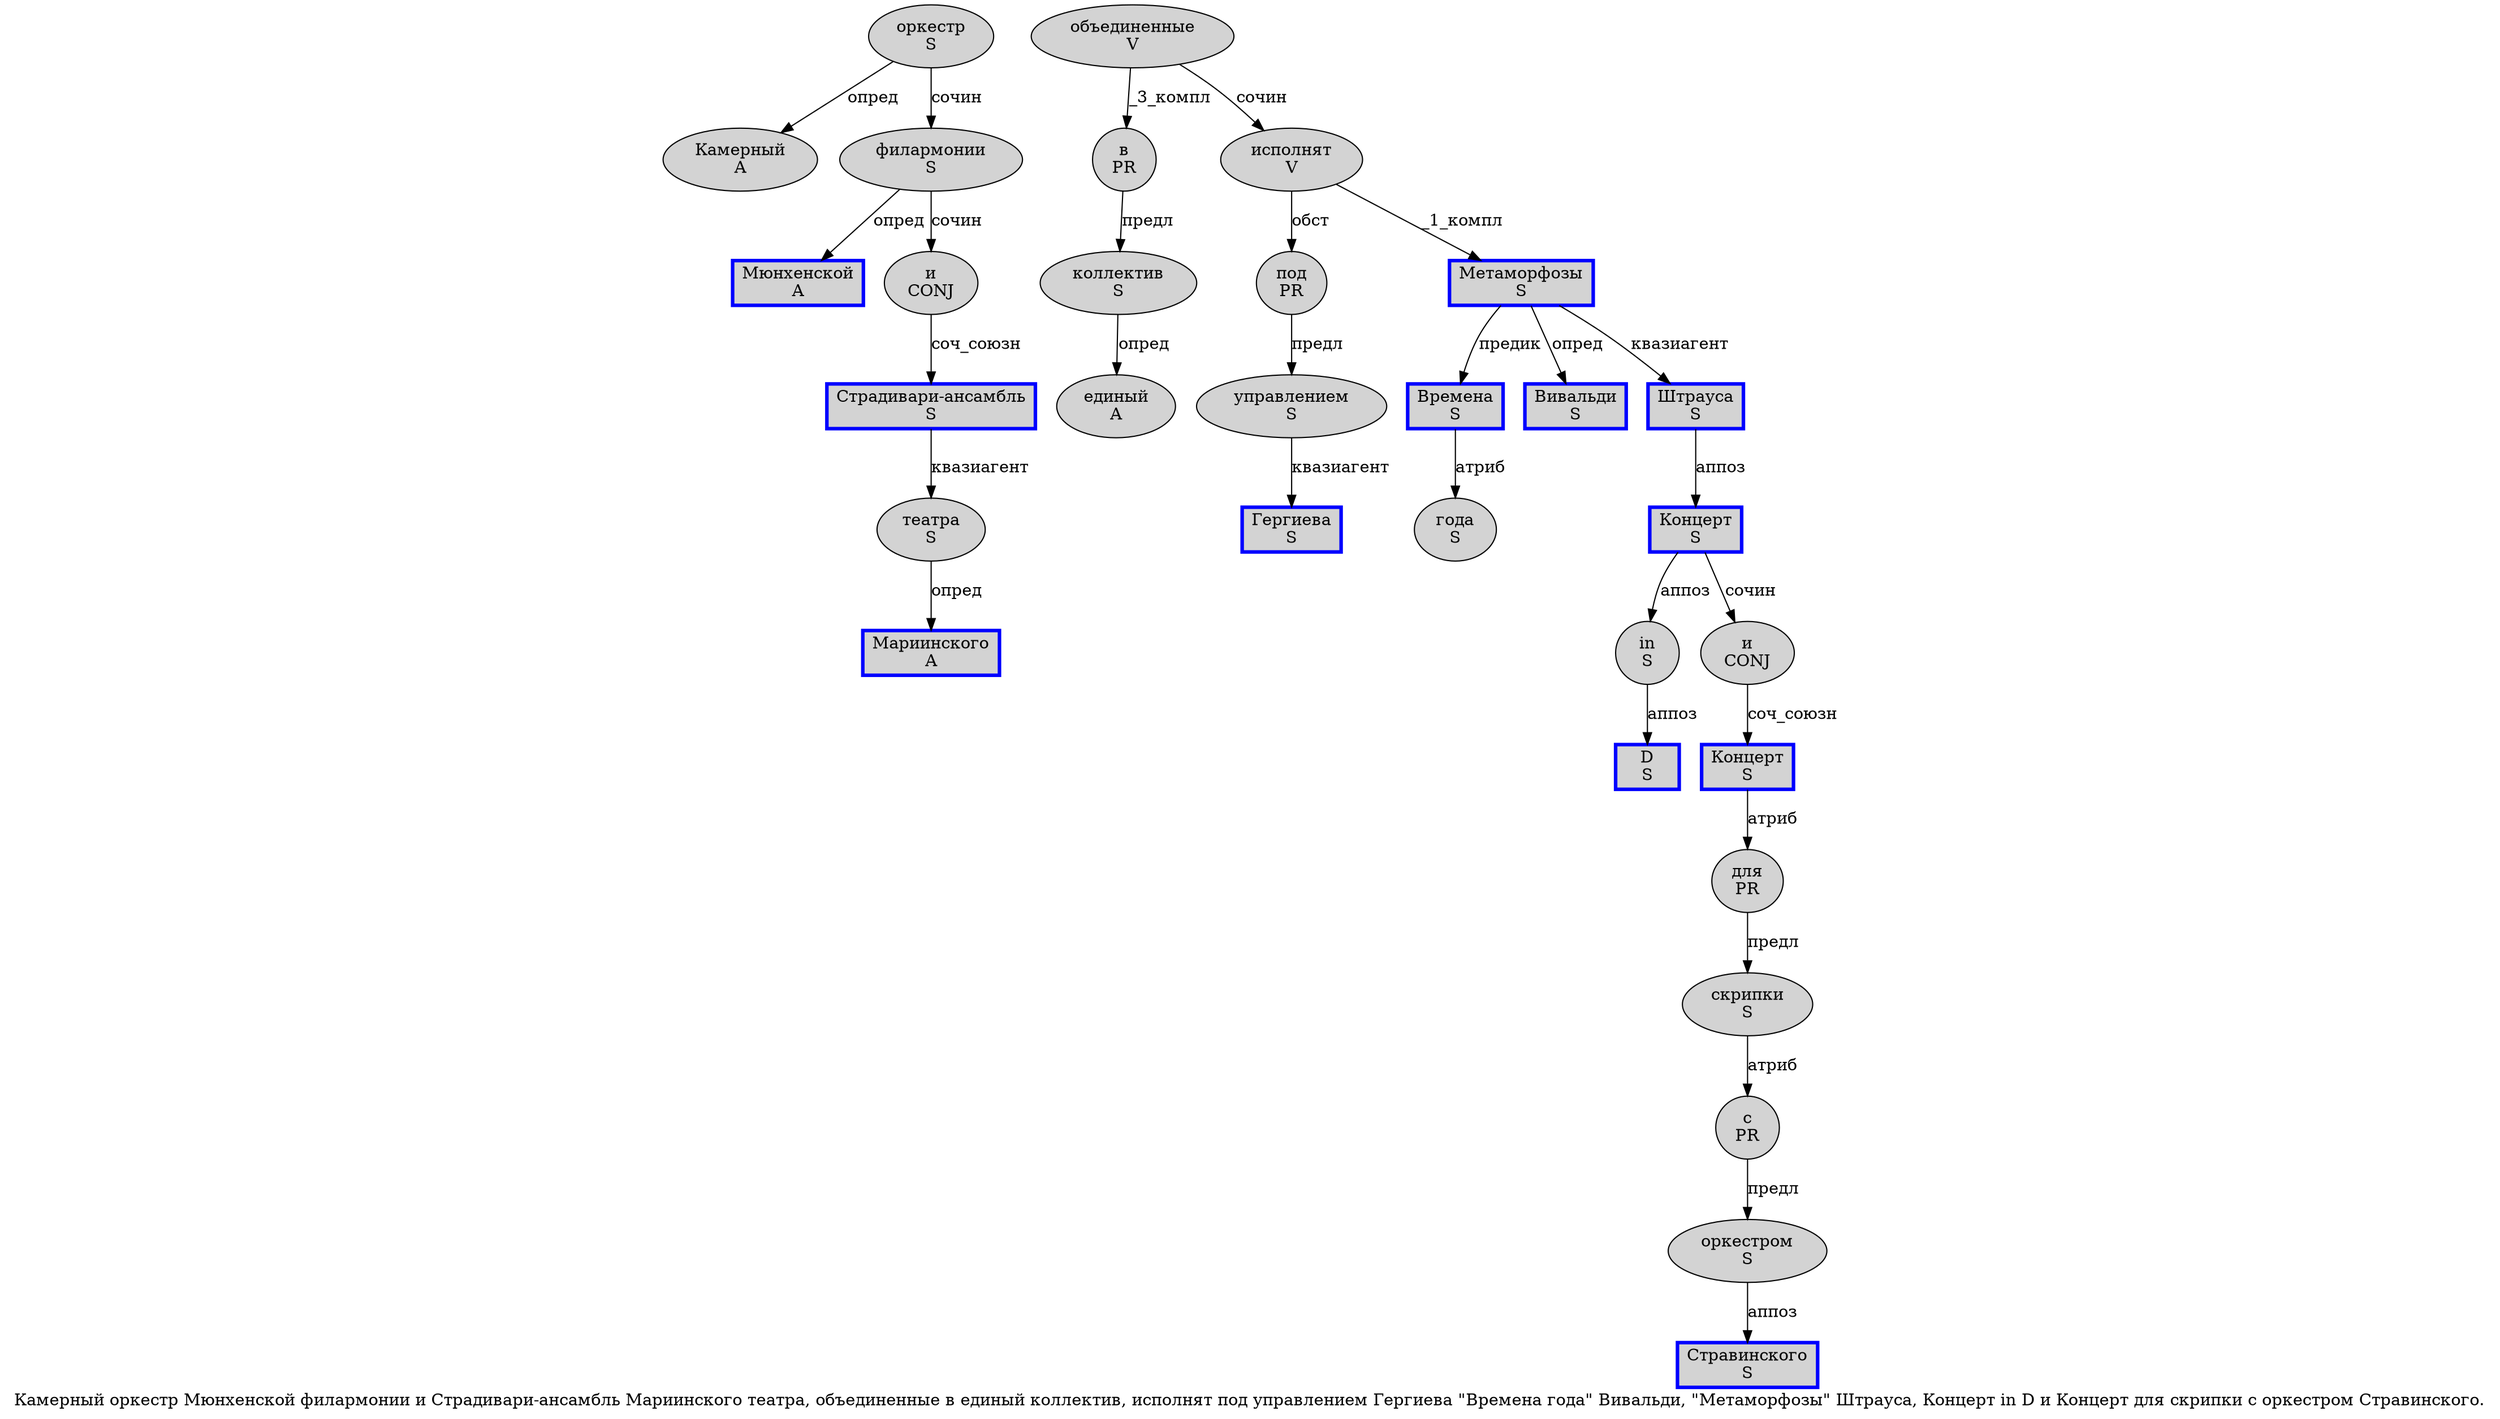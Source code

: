 digraph SENTENCE_994 {
	graph [label="Камерный оркестр Мюнхенской филармонии и Страдивари-ансамбль Мариинского театра, объединенные в единый коллектив, исполнят под управлением Гергиева \"Времена года\" Вивальди, \"Метаморфозы\" Штрауса, Концерт in D и Концерт для скрипки с оркестром Стравинского."]
	node [style=filled]
		0 [label="Камерный
A" color="" fillcolor=lightgray penwidth=1 shape=ellipse]
		1 [label="оркестр
S" color="" fillcolor=lightgray penwidth=1 shape=ellipse]
		2 [label="Мюнхенской
A" color=blue fillcolor=lightgray penwidth=3 shape=box]
		3 [label="филармонии
S" color="" fillcolor=lightgray penwidth=1 shape=ellipse]
		4 [label="и
CONJ" color="" fillcolor=lightgray penwidth=1 shape=ellipse]
		5 [label="Страдивари-ансамбль
S" color=blue fillcolor=lightgray penwidth=3 shape=box]
		6 [label="Мариинского
A" color=blue fillcolor=lightgray penwidth=3 shape=box]
		7 [label="театра
S" color="" fillcolor=lightgray penwidth=1 shape=ellipse]
		9 [label="объединенные
V" color="" fillcolor=lightgray penwidth=1 shape=ellipse]
		10 [label="в
PR" color="" fillcolor=lightgray penwidth=1 shape=ellipse]
		11 [label="единый
A" color="" fillcolor=lightgray penwidth=1 shape=ellipse]
		12 [label="коллектив
S" color="" fillcolor=lightgray penwidth=1 shape=ellipse]
		14 [label="исполнят
V" color="" fillcolor=lightgray penwidth=1 shape=ellipse]
		15 [label="под
PR" color="" fillcolor=lightgray penwidth=1 shape=ellipse]
		16 [label="управлением
S" color="" fillcolor=lightgray penwidth=1 shape=ellipse]
		17 [label="Гергиева
S" color=blue fillcolor=lightgray penwidth=3 shape=box]
		19 [label="Времена
S" color=blue fillcolor=lightgray penwidth=3 shape=box]
		20 [label="года
S" color="" fillcolor=lightgray penwidth=1 shape=ellipse]
		22 [label="Вивальди
S" color=blue fillcolor=lightgray penwidth=3 shape=box]
		25 [label="Метаморфозы
S" color=blue fillcolor=lightgray penwidth=3 shape=box]
		27 [label="Штрауса
S" color=blue fillcolor=lightgray penwidth=3 shape=box]
		29 [label="Концерт
S" color=blue fillcolor=lightgray penwidth=3 shape=box]
		30 [label="in
S" color="" fillcolor=lightgray penwidth=1 shape=ellipse]
		31 [label="D
S" color=blue fillcolor=lightgray penwidth=3 shape=box]
		32 [label="и
CONJ" color="" fillcolor=lightgray penwidth=1 shape=ellipse]
		33 [label="Концерт
S" color=blue fillcolor=lightgray penwidth=3 shape=box]
		34 [label="для
PR" color="" fillcolor=lightgray penwidth=1 shape=ellipse]
		35 [label="скрипки
S" color="" fillcolor=lightgray penwidth=1 shape=ellipse]
		36 [label="с
PR" color="" fillcolor=lightgray penwidth=1 shape=ellipse]
		37 [label="оркестром
S" color="" fillcolor=lightgray penwidth=1 shape=ellipse]
		38 [label="Стравинского
S" color=blue fillcolor=lightgray penwidth=3 shape=box]
			19 -> 20 [label="атриб"]
			4 -> 5 [label="соч_союзн"]
			34 -> 35 [label="предл"]
			16 -> 17 [label="квазиагент"]
			7 -> 6 [label="опред"]
			9 -> 10 [label="_3_компл"]
			9 -> 14 [label="сочин"]
			10 -> 12 [label="предл"]
			14 -> 15 [label="обст"]
			14 -> 25 [label="_1_компл"]
			5 -> 7 [label="квазиагент"]
			37 -> 38 [label="аппоз"]
			1 -> 0 [label="опред"]
			1 -> 3 [label="сочин"]
			27 -> 29 [label="аппоз"]
			3 -> 2 [label="опред"]
			3 -> 4 [label="сочин"]
			15 -> 16 [label="предл"]
			30 -> 31 [label="аппоз"]
			32 -> 33 [label="соч_союзн"]
			12 -> 11 [label="опред"]
			35 -> 36 [label="атриб"]
			29 -> 30 [label="аппоз"]
			29 -> 32 [label="сочин"]
			36 -> 37 [label="предл"]
			25 -> 19 [label="предик"]
			25 -> 22 [label="опред"]
			25 -> 27 [label="квазиагент"]
			33 -> 34 [label="атриб"]
}